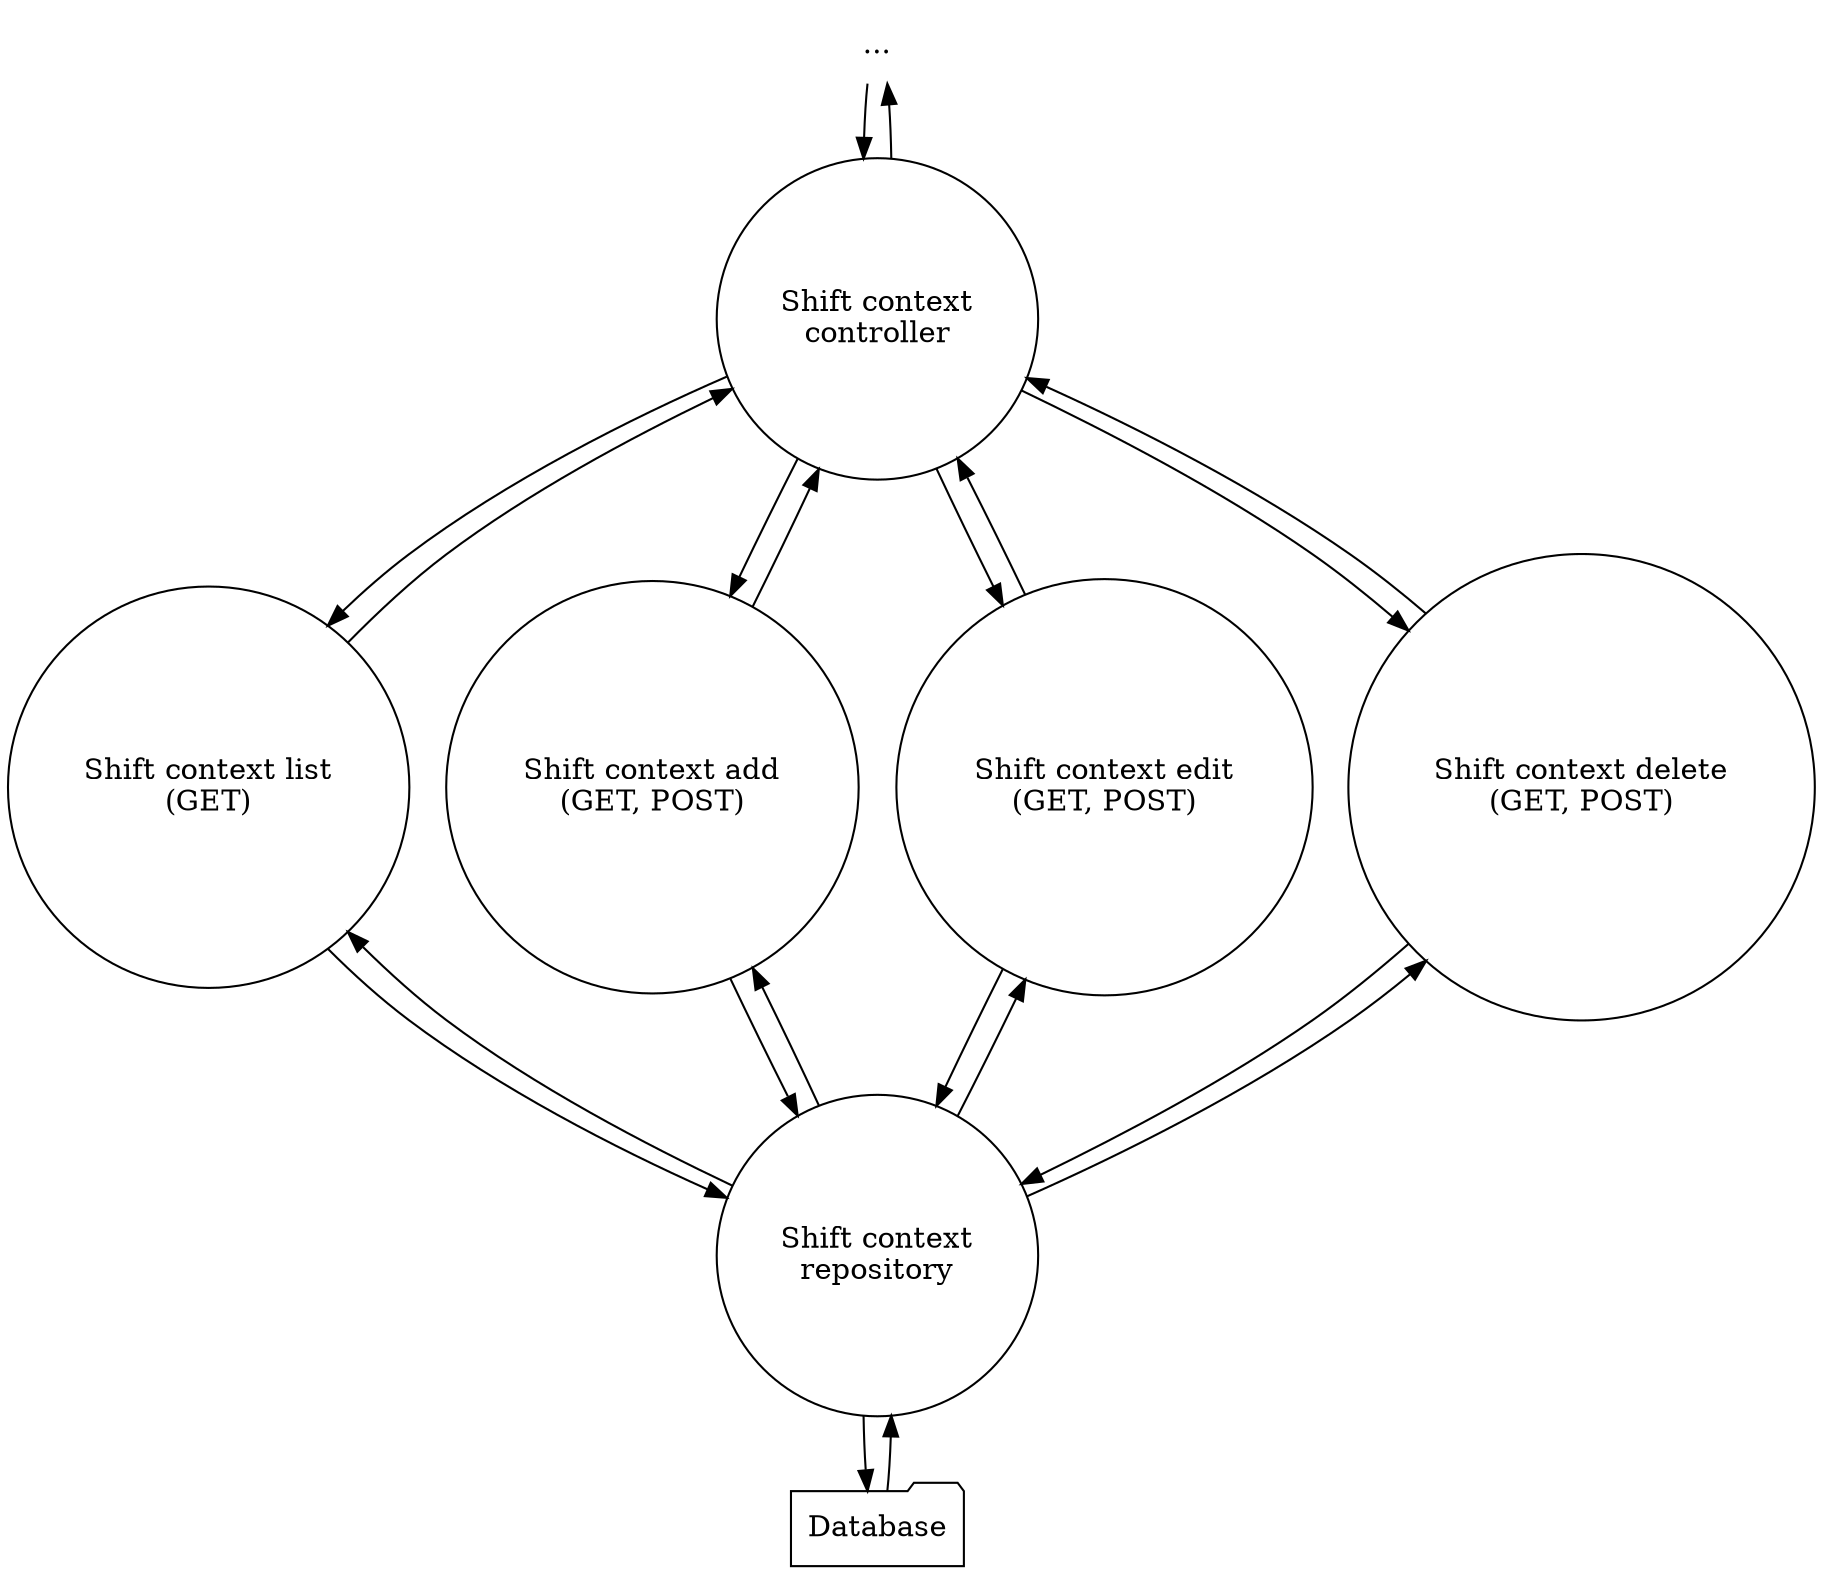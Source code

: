 digraph data_flow_diagram {
    node [ shape = circle ]
    
    "..." [ shape = none ]
    
    "..." -> "Shift context\ncontroller" -> "..."

    subgraph actions {
        rank = same
        
        "Shift context list\n(GET)"
        "Shift context add\n(GET, POST)"
        "Shift context edit\n(GET, POST)"
        "Shift context delete\n(GET, POST)"
    }
    
    "Shift context\ncontroller" -> {
        "Shift context list\n(GET)"
        "Shift context add\n(GET, POST)"
        "Shift context edit\n(GET, POST)"
        "Shift context delete\n(GET, POST)"
    } -> "Shift context\ncontroller"
    
    "Shift context\nrepository" -> {
        "Shift context list\n(GET)"
        "Shift context add\n(GET, POST)"
        "Shift context edit\n(GET, POST)"
        "Shift context delete\n(GET, POST)"
    } -> "Shift context\nrepository"
    
    Database [ shape = folder ]
    
    Database -> "Shift context\nrepository" -> Database
}
